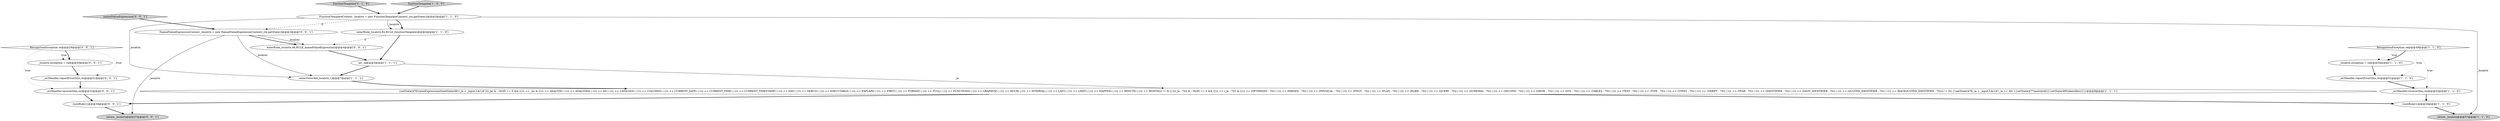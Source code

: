 digraph {
12 [style = filled, label = "functionTemplate['0', '1', '0']", fillcolor = lightgray, shape = diamond image = "AAA0AAABBB2BBB"];
15 [style = filled, label = "_errHandler.recover(this,re)@@@32@@@['0', '0', '1']", fillcolor = white, shape = ellipse image = "AAA0AAABBB3BBB"];
21 [style = filled, label = "NamedValueExpressionContext _localctx = new NamedValueExpressionContext(_ctx,getState())@@@3@@@['0', '0', '1']", fillcolor = white, shape = ellipse image = "AAA0AAABBB3BBB"];
18 [style = filled, label = "_errHandler.reportError(this,re)@@@31@@@['0', '0', '1']", fillcolor = white, shape = ellipse image = "AAA0AAABBB3BBB"];
2 [style = filled, label = "_errHandler.reportError(this,re)@@@51@@@['1', '1', '0']", fillcolor = white, shape = ellipse image = "AAA0AAABBB1BBB"];
5 [style = filled, label = "{exitRule()}@@@54@@@['1', '1', '0']", fillcolor = white, shape = ellipse image = "AAA0AAABBB1BBB"];
16 [style = filled, label = "namedValueExpression['0', '0', '1']", fillcolor = lightgray, shape = diamond image = "AAA0AAABBB3BBB"];
9 [style = filled, label = "{setState(476)valueExpression(0)setState(481)_la = _input.LA(1)if ((((_la) & ~0x3f) == 0 && ((1L << _la) & ((1L << ANALYZE) | (1L << ANALYZED) | (1L << AS) | (1L << CATALOGS) | (1L << COLUMNS) | (1L << CURRENT_DATE) | (1L << CURRENT_TIME) | (1L << CURRENT_TIMESTAMP) | (1L << DAY) | (1L << DEBUG) | (1L << EXECUTABLE) | (1L << EXPLAIN) | (1L << FIRST) | (1L << FORMAT) | (1L << FULL) | (1L << FUNCTIONS) | (1L << GRAPHVIZ) | (1L << HOUR) | (1L << INTERVAL) | (1L << LAST) | (1L << LIMIT) | (1L << MAPPED) | (1L << MINUTE) | (1L << MONTH))) != 0) || ((((_la - 70)) & ~0x3f) == 0 && ((1L << (_la - 70)) & ((1L << (OPTIMIZED - 70)) | (1L << (PARSED - 70)) | (1L << (PHYSICAL - 70)) | (1L << (PIVOT - 70)) | (1L << (PLAN - 70)) | (1L << (RLIKE - 70)) | (1L << (QUERY - 70)) | (1L << (SCHEMAS - 70)) | (1L << (SECOND - 70)) | (1L << (SHOW - 70)) | (1L << (SYS - 70)) | (1L << (TABLES - 70)) | (1L << (TEXT - 70)) | (1L << (TYPE - 70)) | (1L << (TYPES - 70)) | (1L << (VERIFY - 70)) | (1L << (YEAR - 70)) | (1L << (IDENTIFIER - 70)) | (1L << (DIGIT_IDENTIFIER - 70)) | (1L << (QUOTED_IDENTIFIER - 70)) | (1L << (BACKQUOTED_IDENTIFIER - 70)))) != 0)) {{setState(478)_la = _input.LA(1)if (_la == AS) {{setState(477)match(AS)}}setState(480)identifier()}}}@@@8@@@['1', '1', '1']", fillcolor = white, shape = ellipse image = "AAA0AAABBB1BBB"];
0 [style = filled, label = "enterOuterAlt(_localctx,1)@@@7@@@['1', '1', '1']", fillcolor = white, shape = ellipse image = "AAA0AAABBB1BBB"];
14 [style = filled, label = "_localctx.exception = re@@@30@@@['0', '0', '1']", fillcolor = white, shape = ellipse image = "AAA0AAABBB3BBB"];
10 [style = filled, label = "_errHandler.recover(this,re)@@@52@@@['1', '1', '0']", fillcolor = white, shape = ellipse image = "AAA0AAABBB1BBB"];
17 [style = filled, label = "return _localctx@@@37@@@['0', '0', '1']", fillcolor = lightgray, shape = ellipse image = "AAA0AAABBB3BBB"];
6 [style = filled, label = "return _localctx@@@57@@@['1', '1', '0']", fillcolor = lightgray, shape = ellipse image = "AAA0AAABBB1BBB"];
13 [style = filled, label = "RecognitionException re@@@29@@@['0', '0', '1']", fillcolor = white, shape = diamond image = "AAA0AAABBB3BBB"];
4 [style = filled, label = "int _la@@@5@@@['1', '1', '1']", fillcolor = white, shape = ellipse image = "AAA0AAABBB1BBB"];
3 [style = filled, label = "functionTemplate['1', '0', '0']", fillcolor = lightgray, shape = diamond image = "AAA0AAABBB1BBB"];
19 [style = filled, label = "enterRule(_localctx,48,RULE_namedValueExpression)@@@4@@@['0', '0', '1']", fillcolor = white, shape = ellipse image = "AAA0AAABBB3BBB"];
20 [style = filled, label = "{exitRule()}@@@34@@@['0', '0', '1']", fillcolor = white, shape = ellipse image = "AAA0AAABBB3BBB"];
7 [style = filled, label = "FunctionTemplateContext _localctx = new FunctionTemplateContext(_ctx,getState())@@@3@@@['1', '1', '0']", fillcolor = white, shape = ellipse image = "AAA0AAABBB1BBB"];
11 [style = filled, label = "_localctx.exception = re@@@50@@@['1', '1', '0']", fillcolor = white, shape = ellipse image = "AAA0AAABBB1BBB"];
1 [style = filled, label = "RecognitionException re@@@49@@@['1', '1', '0']", fillcolor = white, shape = diamond image = "AAA0AAABBB1BBB"];
8 [style = filled, label = "enterRule(_localctx,84,RULE_functionTemplate)@@@4@@@['1', '1', '0']", fillcolor = white, shape = ellipse image = "AAA0AAABBB1BBB"];
12->7 [style = bold, label=""];
7->8 [style = bold, label=""];
1->11 [style = dotted, label="true"];
14->18 [style = bold, label=""];
8->4 [style = bold, label=""];
9->20 [style = bold, label=""];
0->9 [style = bold, label=""];
21->19 [style = solid, label="_localctx"];
2->10 [style = bold, label=""];
3->7 [style = bold, label=""];
21->17 [style = solid, label="_localctx"];
21->0 [style = solid, label="_localctx"];
7->0 [style = solid, label="_localctx"];
11->2 [style = bold, label=""];
1->11 [style = bold, label=""];
4->9 [style = solid, label="_la"];
7->21 [style = dashed, label="0"];
8->19 [style = dashed, label="0"];
21->19 [style = bold, label=""];
16->21 [style = bold, label=""];
13->18 [style = dotted, label="true"];
7->8 [style = solid, label="_localctx"];
19->4 [style = bold, label=""];
15->20 [style = bold, label=""];
20->17 [style = bold, label=""];
1->2 [style = dotted, label="true"];
13->15 [style = dotted, label="true"];
4->0 [style = bold, label=""];
13->14 [style = bold, label=""];
7->6 [style = solid, label="_localctx"];
9->5 [style = bold, label=""];
13->14 [style = dotted, label="true"];
10->5 [style = bold, label=""];
1->10 [style = dotted, label="true"];
5->6 [style = bold, label=""];
18->15 [style = bold, label=""];
}
